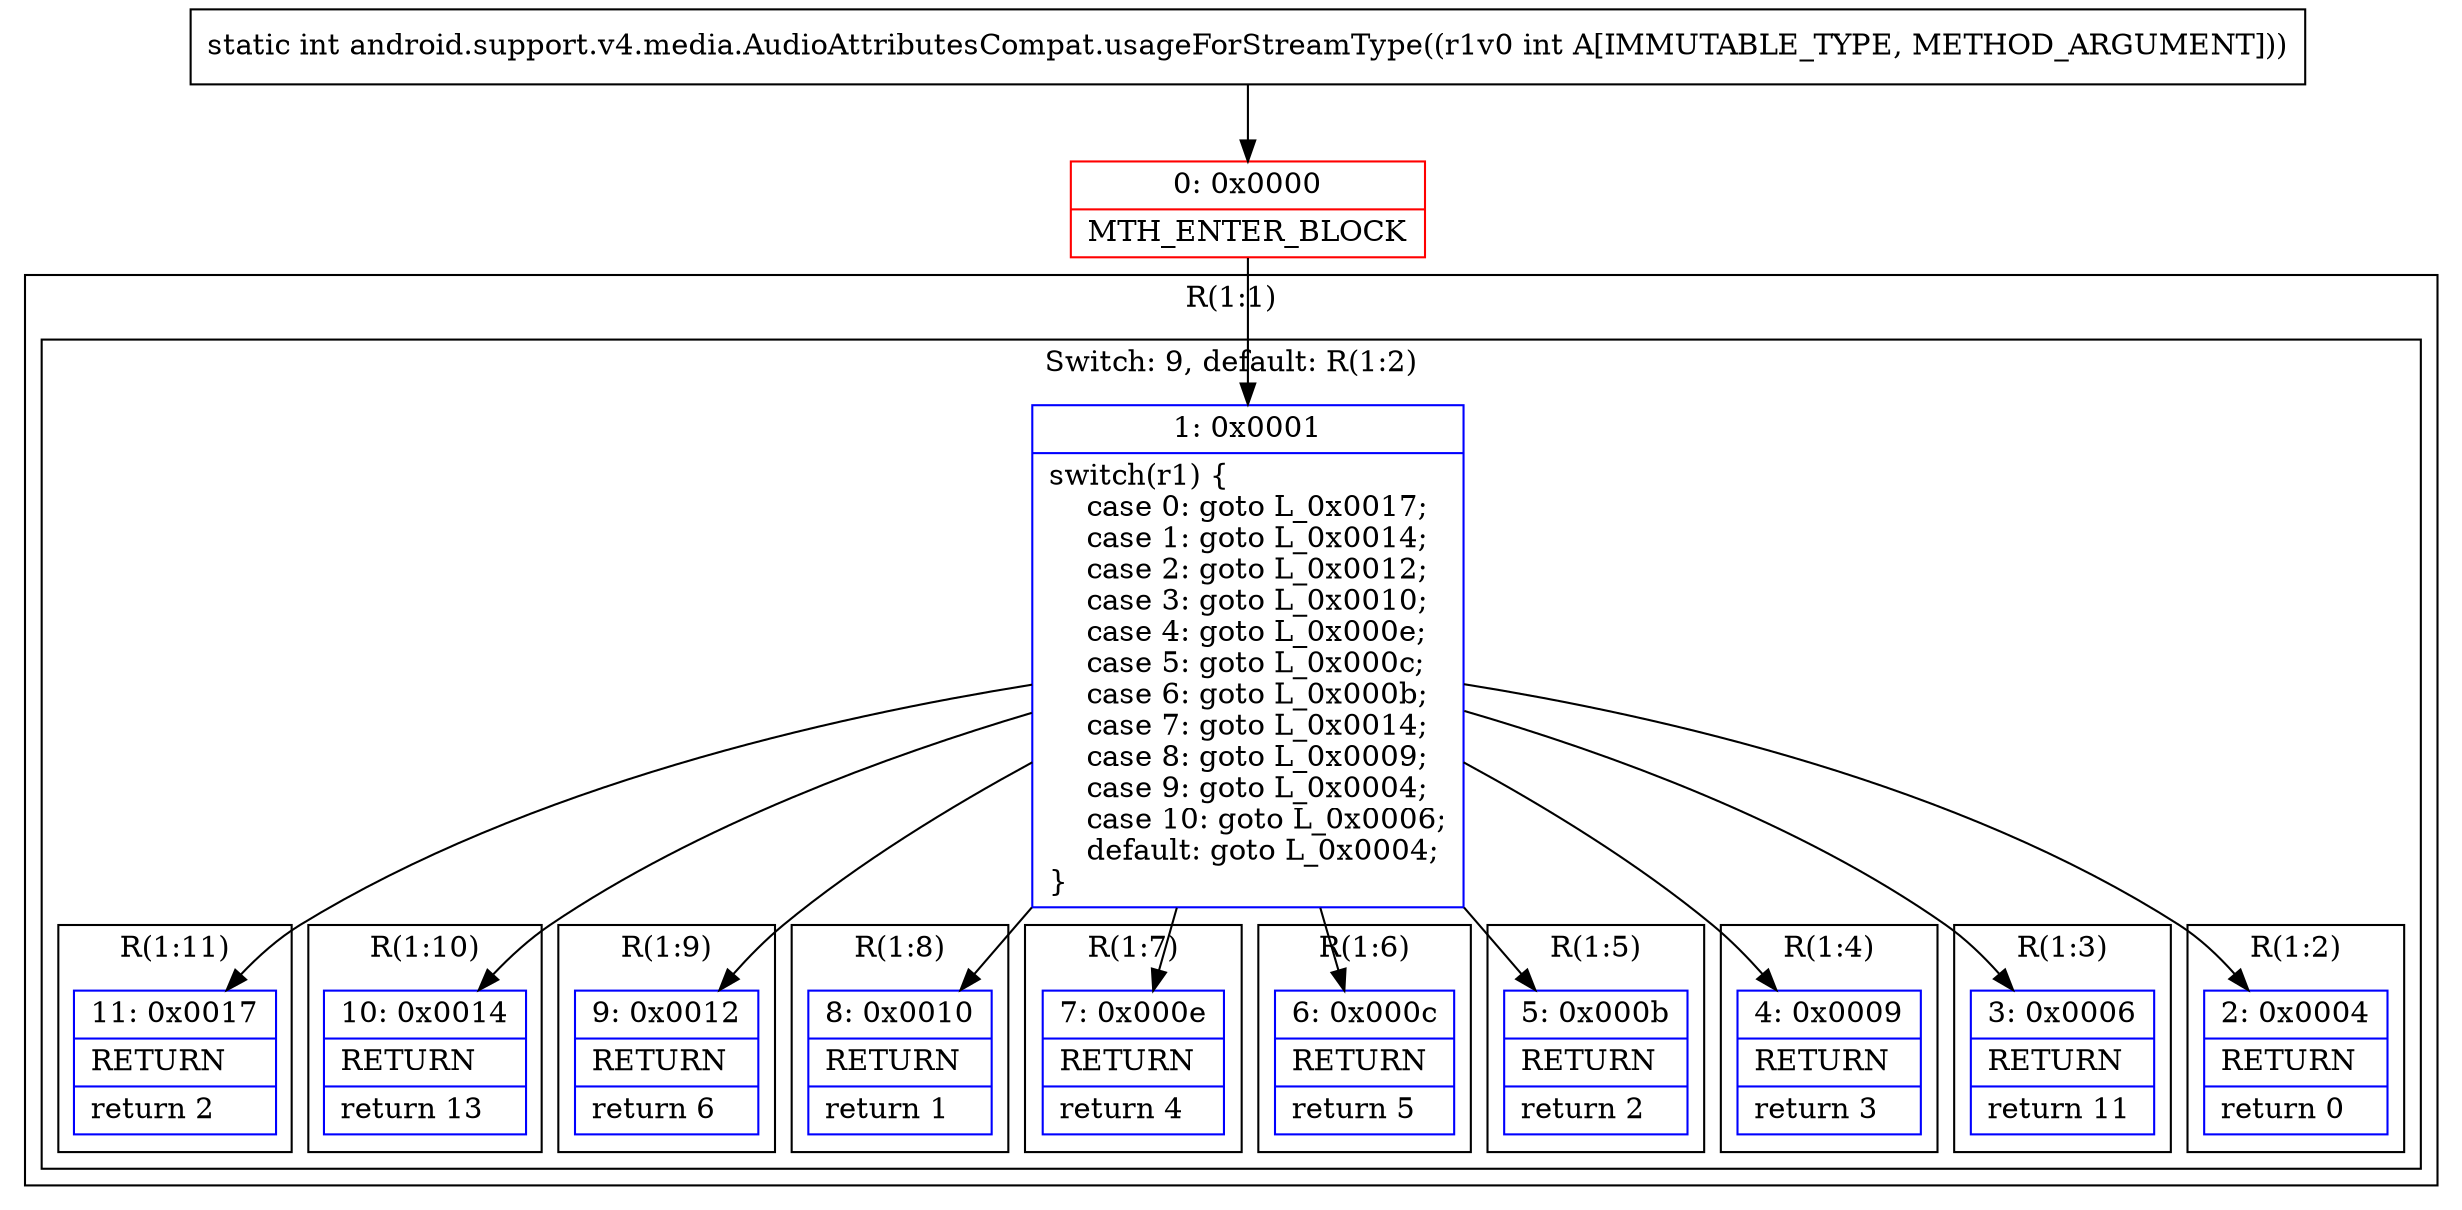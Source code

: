 digraph "CFG forandroid.support.v4.media.AudioAttributesCompat.usageForStreamType(I)I" {
subgraph cluster_Region_1532432455 {
label = "R(1:1)";
node [shape=record,color=blue];
subgraph cluster_SwitchRegion_1377298039 {
label = "Switch: 9, default: R(1:2)";
node [shape=record,color=blue];
Node_1 [shape=record,label="{1\:\ 0x0001|switch(r1) \{\l    case 0: goto L_0x0017;\l    case 1: goto L_0x0014;\l    case 2: goto L_0x0012;\l    case 3: goto L_0x0010;\l    case 4: goto L_0x000e;\l    case 5: goto L_0x000c;\l    case 6: goto L_0x000b;\l    case 7: goto L_0x0014;\l    case 8: goto L_0x0009;\l    case 9: goto L_0x0004;\l    case 10: goto L_0x0006;\l    default: goto L_0x0004;\l\}\l}"];
subgraph cluster_Region_164688660 {
label = "R(1:11)";
node [shape=record,color=blue];
Node_11 [shape=record,label="{11\:\ 0x0017|RETURN\l|return 2\l}"];
}
subgraph cluster_Region_1807578581 {
label = "R(1:10)";
node [shape=record,color=blue];
Node_10 [shape=record,label="{10\:\ 0x0014|RETURN\l|return 13\l}"];
}
subgraph cluster_Region_143365581 {
label = "R(1:9)";
node [shape=record,color=blue];
Node_9 [shape=record,label="{9\:\ 0x0012|RETURN\l|return 6\l}"];
}
subgraph cluster_Region_1707273973 {
label = "R(1:8)";
node [shape=record,color=blue];
Node_8 [shape=record,label="{8\:\ 0x0010|RETURN\l|return 1\l}"];
}
subgraph cluster_Region_1795488010 {
label = "R(1:7)";
node [shape=record,color=blue];
Node_7 [shape=record,label="{7\:\ 0x000e|RETURN\l|return 4\l}"];
}
subgraph cluster_Region_1796680290 {
label = "R(1:6)";
node [shape=record,color=blue];
Node_6 [shape=record,label="{6\:\ 0x000c|RETURN\l|return 5\l}"];
}
subgraph cluster_Region_1063710512 {
label = "R(1:5)";
node [shape=record,color=blue];
Node_5 [shape=record,label="{5\:\ 0x000b|RETURN\l|return 2\l}"];
}
subgraph cluster_Region_1302399855 {
label = "R(1:4)";
node [shape=record,color=blue];
Node_4 [shape=record,label="{4\:\ 0x0009|RETURN\l|return 3\l}"];
}
subgraph cluster_Region_27359096 {
label = "R(1:3)";
node [shape=record,color=blue];
Node_3 [shape=record,label="{3\:\ 0x0006|RETURN\l|return 11\l}"];
}
subgraph cluster_Region_1404504340 {
label = "R(1:2)";
node [shape=record,color=blue];
Node_2 [shape=record,label="{2\:\ 0x0004|RETURN\l|return 0\l}"];
}
}
}
Node_0 [shape=record,color=red,label="{0\:\ 0x0000|MTH_ENTER_BLOCK\l}"];
MethodNode[shape=record,label="{static int android.support.v4.media.AudioAttributesCompat.usageForStreamType((r1v0 int A[IMMUTABLE_TYPE, METHOD_ARGUMENT])) }"];
MethodNode -> Node_0;
Node_1 -> Node_2;
Node_1 -> Node_3;
Node_1 -> Node_4;
Node_1 -> Node_5;
Node_1 -> Node_6;
Node_1 -> Node_7;
Node_1 -> Node_8;
Node_1 -> Node_9;
Node_1 -> Node_10;
Node_1 -> Node_11;
Node_0 -> Node_1;
}

